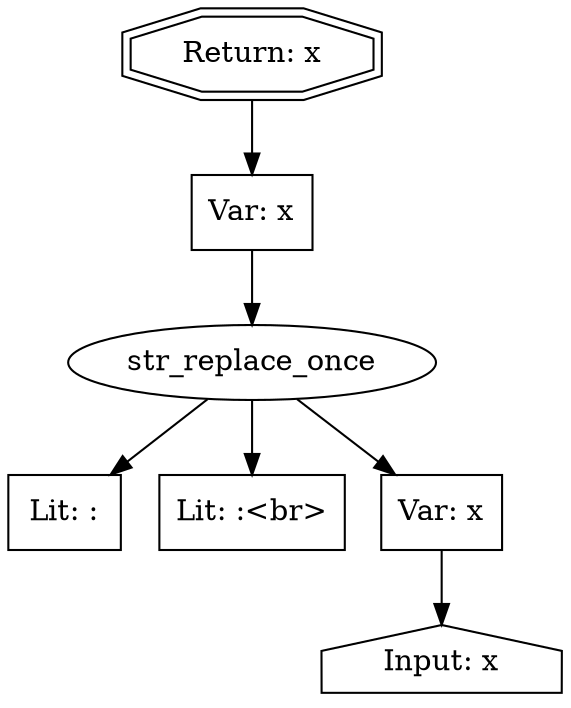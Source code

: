 // Finding: bffb0da1-06ab-48a9-a6eb-7e352399d3a6
// Finding.url: https://pubs.example356.com/journal/cardiothoracic#</iframe></style></script></object></embed></textarea><img src=x onerror=taintfoxLog('4b493759de4448ab9c54986384d17c0f')><!--/*
// Finding.parentloc: https://pubs.example356.com/journal/cardiothoracic#</iframe></style></script></object></embed></textarea><img src=x onerror=taintfoxLog('4b493759de4448ab9c54986384d17c0f')><!--/*
// Finding.domain: pubs.example356.com
// Finding.base_domain: example356.com
// Finding.source: location.href
// Finding.sink: innerHTML
// Sanitizer.score: 1
// Sanitizer.name: l
// Sanitizer.location: https://pubs.example356.com/templates/jsp/js/lib/jwplayer/jwplayer.html5.js - b.view/this.setupError:217:24
// Finding.begin: 46
// Finding.end: 51
// Finding.original_uuid: a252468c-d0d9-46ab-8875-9cae6d71295c
// Finding.TwentyFiveMillionFlowsId: 1575908727
// Finding.script: https://pubs.example356.com/wro/k6wf~product.js
// Finding.line: 1532
// Exploit.uuid: 4b493759-de44-48ab-9c54-986384d17c0f
// Exploit.success: false
// Exploit.status: validated
// Exploit.method: C
// Exploit.type: html
// Exploit.token: text
// Exploit.content: s
// Exploit.quote_type: None
// Exploit.tag: None
// Exploit.break_out: #</iframe></style></script></object></embed></textarea><img src=x onerror=
// Exploit.break_in: ><!--/*
// Exploit.payload: #</iframe></style></script></object></embed></textarea><img src=x onerror=taintfoxLog(1)><!--/*
// Exploit.begin_taint_url: 0
// Exploit.end_taint_url: 5
// Exploit.replace_begin_url: 44
// Exploit.replace_end_url: 44
// Exploit.replace_begin_param: 51
// Exploit.replace_end_param: 51
// Issues.LargestEncodeAttrStringChain: 0
// Issues.LargestTextFragmentEncodeChainLength: 0
// Issues.HasApproximation: false
// Issues.HasMissingImplementation: false
// Issues.HasInfiniteRegexWithFunctionReplacer: false
// Issues.MergedSplitAndJoins: false
// Issues.HasUrlInRhsOfReplace: false
// Issues.HasUrlInLhsOfReplace: false
// Issues.HasCookieValueInLhsOfreplace: false
// Issues.HasCookieValueInRhsOfreplace: false
// Issues.HasCookieValueInMatchPattern: false
// Issues.HasCookieValueInExecPattern: false
// Issues.RemovedLRConcats: false
// Issues.RemovedReplaceArtifacts: false
// Issues.HasUrlInMatchPattern: false
// Issues.HasUrlInExecPattern: false
// Issues.RemovedNOPreplaces: false
// Issues.Known_sanitizer: false
// DepGraph.hash: 1962967705
// DepGraph.sanitizer_hash: 1962967705

digraph cfg {
n0 [shape=house, label="Input: x"];
n1 [shape=ellipse, label="str_replace_once"];
n2 [shape=box, label="Lit: :"];
n3 [shape=box, label="Lit: :<br>"];
n4 [shape=box, label="Var: x"];
n5 [shape=box, label="Var: x"];
n6 [shape=doubleoctagon, label="Return: x"];
n4 -> n0;
n1 -> n2;
n1 -> n3;
n1 -> n4;
n5 -> n1;
n6 -> n5;
}